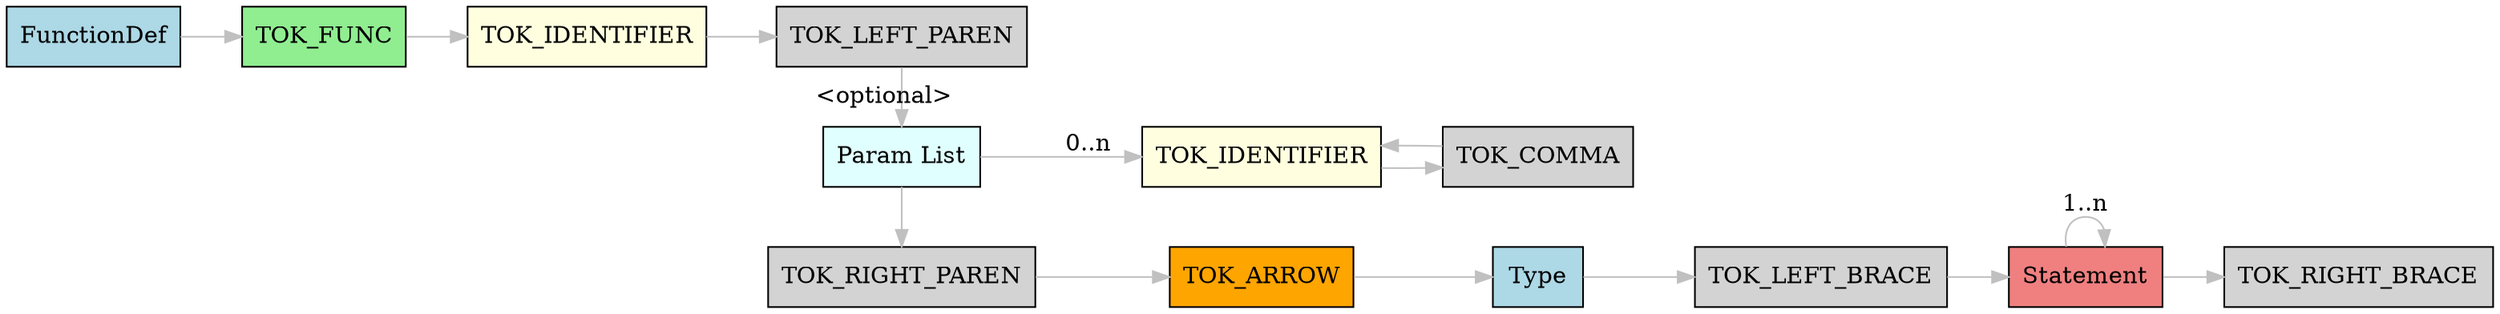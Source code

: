 digraph UmbraFunction {
    rankdir = LR;
    node [shape = box; style = filled; fillcolor = lightblue;];
    edge [color = gray; fontcolor = black;];
    
    // Definición de nodos
    FuncDef [label = "FunctionDef";];
    FuncKeyword [label = "TOK_FUNC";fillcolor = lightgreen;];
    Identifier [label = "TOK_IDENTIFIER";fillcolor = lightyellow;];
    LeftParen [label = "TOK_LEFT_PAREN";shape = box;fillcolor = lightgray;];
    RightParen [label = "TOK_RIGHT_PAREN";shape = box;fillcolor = lightgray;];
    Arrow [label = "TOK_ARROW";shape = box;fillcolor = orange;];
    Type [label = "Type";fillcolor = lightblue;];
    LeftBrace [label = "TOK_LEFT_BRACE";shape = box;fillcolor = lightgray;];
    Statements [label = "Statement";fillcolor = lightcoral;];
    RightBrace [label = "TOK_RIGHT_BRACE";shape = box;fillcolor = lightgray;];
    
    // Parámetros opcionales
    Params [label = "TOK_IDENTIFIER";fillcolor = lightyellow;];
    ParamList [label = "Param List";fillcolor = lightcyan;];
    TOK_COMMA [label = "TOK_COMMA";shape = box;fillcolor = lightgray;];
    
    // Definición del flujo
    FuncDef -> FuncKeyword -> Identifier -> LeftParen;
    LeftParen -> ParamList [label = "<optional>";];
    ParamList -> Params [label = "0..n";];
    Params -> TOK_COMMA [label = "";];
    TOK_COMMA -> Params;
    RightParen -> Arrow -> Type -> LeftBrace -> Statements;
    Statements -> Statements [label = "1..n";];
    Statements -> RightBrace;
    
    // Agrupación de parámetros
    subgraph cluster_params {
        label = "Parámetros";
        style = dashed;
        ParamList -> RightParen;
    }
    
    // Alineación horizontal para mejorar la legibilidad
    subgraph {
        rank = same;
        LeftParen;
        ParamList;
        RightParen;
    }
}